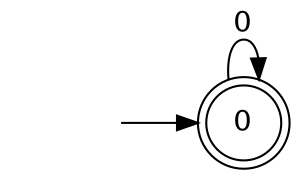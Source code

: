 digraph Automaton {
  rankdir = LR;
0 [shape=doublecircle]; 
  initial [shape=plaintext,label=""];
  initial -> 0
  0 -> 0 [label="0"];
}

